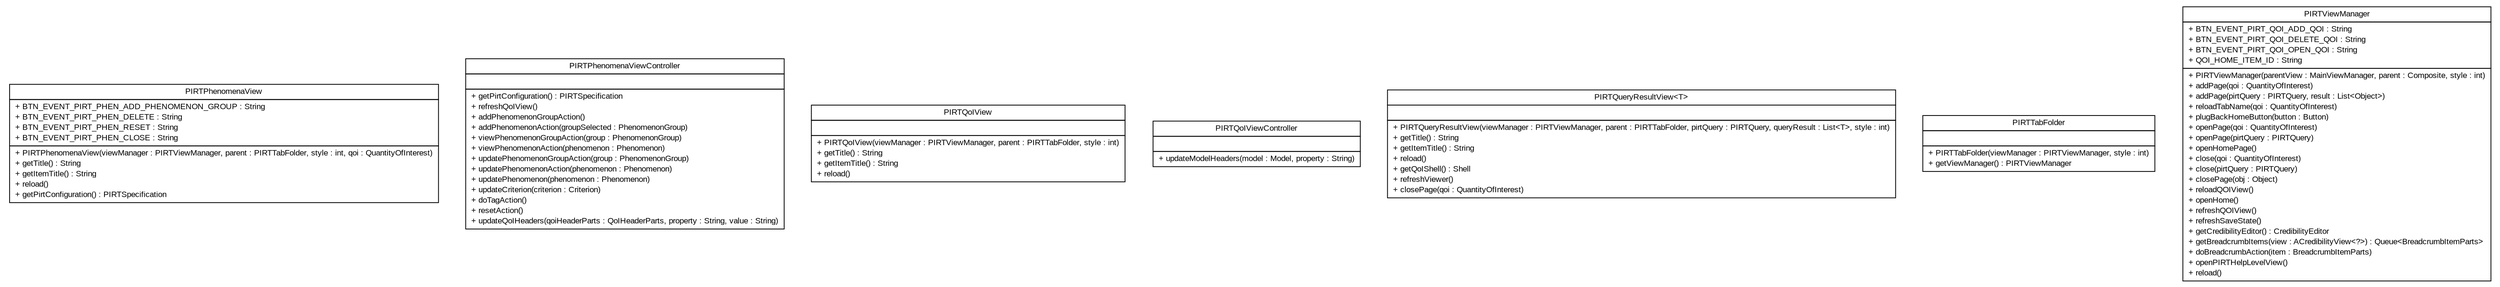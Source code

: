 #!/usr/local/bin/dot
#
# Class diagram 
# Generated by UMLGraph version R5_6-24-gf6e263 (http://www.umlgraph.org/)
#

digraph G {
	edge [fontname="arial",fontsize=10,labelfontname="arial",labelfontsize=10];
	node [fontname="arial",fontsize=10,shape=plaintext];
	nodesep=0.25;
	ranksep=0.5;
	// gov.sandia.cf.parts.ui.pirt.PIRTPhenomenaView
	c26776 [label=<<table title="gov.sandia.cf.parts.ui.pirt.PIRTPhenomenaView" border="0" cellborder="1" cellspacing="0" cellpadding="2" port="p" href="./PIRTPhenomenaView.html">
		<tr><td><table border="0" cellspacing="0" cellpadding="1">
<tr><td align="center" balign="center"> PIRTPhenomenaView </td></tr>
		</table></td></tr>
		<tr><td><table border="0" cellspacing="0" cellpadding="1">
<tr><td align="left" balign="left"> + BTN_EVENT_PIRT_PHEN_ADD_PHENOMENON_GROUP : String </td></tr>
<tr><td align="left" balign="left"> + BTN_EVENT_PIRT_PHEN_DELETE : String </td></tr>
<tr><td align="left" balign="left"> + BTN_EVENT_PIRT_PHEN_RESET : String </td></tr>
<tr><td align="left" balign="left"> + BTN_EVENT_PIRT_PHEN_CLOSE : String </td></tr>
		</table></td></tr>
		<tr><td><table border="0" cellspacing="0" cellpadding="1">
<tr><td align="left" balign="left"> + PIRTPhenomenaView(viewManager : PIRTViewManager, parent : PIRTTabFolder, style : int, qoi : QuantityOfInterest) </td></tr>
<tr><td align="left" balign="left"> + getTitle() : String </td></tr>
<tr><td align="left" balign="left"> + getItemTitle() : String </td></tr>
<tr><td align="left" balign="left"> + reload() </td></tr>
<tr><td align="left" balign="left"> + getPirtConfiguration() : PIRTSpecification </td></tr>
		</table></td></tr>
		</table>>, URL="./PIRTPhenomenaView.html", fontname="arial", fontcolor="black", fontsize=10.0];
	// gov.sandia.cf.parts.ui.pirt.PIRTPhenomenaViewController
	c26777 [label=<<table title="gov.sandia.cf.parts.ui.pirt.PIRTPhenomenaViewController" border="0" cellborder="1" cellspacing="0" cellpadding="2" port="p" href="./PIRTPhenomenaViewController.html">
		<tr><td><table border="0" cellspacing="0" cellpadding="1">
<tr><td align="center" balign="center"> PIRTPhenomenaViewController </td></tr>
		</table></td></tr>
		<tr><td><table border="0" cellspacing="0" cellpadding="1">
<tr><td align="left" balign="left">  </td></tr>
		</table></td></tr>
		<tr><td><table border="0" cellspacing="0" cellpadding="1">
<tr><td align="left" balign="left"> + getPirtConfiguration() : PIRTSpecification </td></tr>
<tr><td align="left" balign="left"> + refreshQoIView() </td></tr>
<tr><td align="left" balign="left"> + addPhenomenonGroupAction() </td></tr>
<tr><td align="left" balign="left"> + addPhenomenonAction(groupSelected : PhenomenonGroup) </td></tr>
<tr><td align="left" balign="left"> + viewPhenomenonGroupAction(group : PhenomenonGroup) </td></tr>
<tr><td align="left" balign="left"> + viewPhenomenonAction(phenomenon : Phenomenon) </td></tr>
<tr><td align="left" balign="left"> + updatePhenomenonGroupAction(group : PhenomenonGroup) </td></tr>
<tr><td align="left" balign="left"> + updatePhenomenonAction(phenomenon : Phenomenon) </td></tr>
<tr><td align="left" balign="left"> + updatePhenomenon(phenomenon : Phenomenon) </td></tr>
<tr><td align="left" balign="left"> + updateCriterion(criterion : Criterion) </td></tr>
<tr><td align="left" balign="left"> + doTagAction() </td></tr>
<tr><td align="left" balign="left"> + resetAction() </td></tr>
<tr><td align="left" balign="left"> + updateQoIHeaders(qoiHeaderParts : QoIHeaderParts, property : String, value : String) </td></tr>
		</table></td></tr>
		</table>>, URL="./PIRTPhenomenaViewController.html", fontname="arial", fontcolor="black", fontsize=10.0];
	// gov.sandia.cf.parts.ui.pirt.PIRTQoIView
	c26778 [label=<<table title="gov.sandia.cf.parts.ui.pirt.PIRTQoIView" border="0" cellborder="1" cellspacing="0" cellpadding="2" port="p" href="./PIRTQoIView.html">
		<tr><td><table border="0" cellspacing="0" cellpadding="1">
<tr><td align="center" balign="center"> PIRTQoIView </td></tr>
		</table></td></tr>
		<tr><td><table border="0" cellspacing="0" cellpadding="1">
<tr><td align="left" balign="left">  </td></tr>
		</table></td></tr>
		<tr><td><table border="0" cellspacing="0" cellpadding="1">
<tr><td align="left" balign="left"> + PIRTQoIView(viewManager : PIRTViewManager, parent : PIRTTabFolder, style : int) </td></tr>
<tr><td align="left" balign="left"> + getTitle() : String </td></tr>
<tr><td align="left" balign="left"> + getItemTitle() : String </td></tr>
<tr><td align="left" balign="left"> + reload() </td></tr>
		</table></td></tr>
		</table>>, URL="./PIRTQoIView.html", fontname="arial", fontcolor="black", fontsize=10.0];
	// gov.sandia.cf.parts.ui.pirt.PIRTQoIViewController
	c26779 [label=<<table title="gov.sandia.cf.parts.ui.pirt.PIRTQoIViewController" border="0" cellborder="1" cellspacing="0" cellpadding="2" port="p" href="./PIRTQoIViewController.html">
		<tr><td><table border="0" cellspacing="0" cellpadding="1">
<tr><td align="center" balign="center"> PIRTQoIViewController </td></tr>
		</table></td></tr>
		<tr><td><table border="0" cellspacing="0" cellpadding="1">
<tr><td align="left" balign="left">  </td></tr>
		</table></td></tr>
		<tr><td><table border="0" cellspacing="0" cellpadding="1">
<tr><td align="left" balign="left"> + updateModelHeaders(model : Model, property : String) </td></tr>
		</table></td></tr>
		</table>>, URL="./PIRTQoIViewController.html", fontname="arial", fontcolor="black", fontsize=10.0];
	// gov.sandia.cf.parts.ui.pirt.PIRTQueryResultView<T>
	c26780 [label=<<table title="gov.sandia.cf.parts.ui.pirt.PIRTQueryResultView" border="0" cellborder="1" cellspacing="0" cellpadding="2" port="p" href="./PIRTQueryResultView.html">
		<tr><td><table border="0" cellspacing="0" cellpadding="1">
<tr><td align="center" balign="center"> PIRTQueryResultView&lt;T&gt; </td></tr>
		</table></td></tr>
		<tr><td><table border="0" cellspacing="0" cellpadding="1">
<tr><td align="left" balign="left">  </td></tr>
		</table></td></tr>
		<tr><td><table border="0" cellspacing="0" cellpadding="1">
<tr><td align="left" balign="left"> + PIRTQueryResultView(viewManager : PIRTViewManager, parent : PIRTTabFolder, pirtQuery : PIRTQuery, queryResult : List&lt;T&gt;, style : int) </td></tr>
<tr><td align="left" balign="left"> + getTitle() : String </td></tr>
<tr><td align="left" balign="left"> + getItemTitle() : String </td></tr>
<tr><td align="left" balign="left"> + reload() </td></tr>
<tr><td align="left" balign="left"> + getQoIShell() : Shell </td></tr>
<tr><td align="left" balign="left"> + refreshViewer() </td></tr>
<tr><td align="left" balign="left"> + closePage(qoi : QuantityOfInterest) </td></tr>
		</table></td></tr>
		</table>>, URL="./PIRTQueryResultView.html", fontname="arial", fontcolor="black", fontsize=10.0];
	// gov.sandia.cf.parts.ui.pirt.PIRTTabFolder
	c26781 [label=<<table title="gov.sandia.cf.parts.ui.pirt.PIRTTabFolder" border="0" cellborder="1" cellspacing="0" cellpadding="2" port="p" href="./PIRTTabFolder.html">
		<tr><td><table border="0" cellspacing="0" cellpadding="1">
<tr><td align="center" balign="center"> PIRTTabFolder </td></tr>
		</table></td></tr>
		<tr><td><table border="0" cellspacing="0" cellpadding="1">
<tr><td align="left" balign="left">  </td></tr>
		</table></td></tr>
		<tr><td><table border="0" cellspacing="0" cellpadding="1">
<tr><td align="left" balign="left"> + PIRTTabFolder(viewManager : PIRTViewManager, style : int) </td></tr>
<tr><td align="left" balign="left"> + getViewManager() : PIRTViewManager </td></tr>
		</table></td></tr>
		</table>>, URL="./PIRTTabFolder.html", fontname="arial", fontcolor="black", fontsize=10.0];
	// gov.sandia.cf.parts.ui.pirt.PIRTViewManager
	c26782 [label=<<table title="gov.sandia.cf.parts.ui.pirt.PIRTViewManager" border="0" cellborder="1" cellspacing="0" cellpadding="2" port="p" href="./PIRTViewManager.html">
		<tr><td><table border="0" cellspacing="0" cellpadding="1">
<tr><td align="center" balign="center"> PIRTViewManager </td></tr>
		</table></td></tr>
		<tr><td><table border="0" cellspacing="0" cellpadding="1">
<tr><td align="left" balign="left"> + BTN_EVENT_PIRT_QOI_ADD_QOI : String </td></tr>
<tr><td align="left" balign="left"> + BTN_EVENT_PIRT_QOI_DELETE_QOI : String </td></tr>
<tr><td align="left" balign="left"> + BTN_EVENT_PIRT_QOI_OPEN_QOI : String </td></tr>
<tr><td align="left" balign="left"> + QOI_HOME_ITEM_ID : String </td></tr>
		</table></td></tr>
		<tr><td><table border="0" cellspacing="0" cellpadding="1">
<tr><td align="left" balign="left"> + PIRTViewManager(parentView : MainViewManager, parent : Composite, style : int) </td></tr>
<tr><td align="left" balign="left"> + addPage(qoi : QuantityOfInterest) </td></tr>
<tr><td align="left" balign="left"> + addPage(pirtQuery : PIRTQuery, result : List&lt;Object&gt;) </td></tr>
<tr><td align="left" balign="left"> + reloadTabName(qoi : QuantityOfInterest) </td></tr>
<tr><td align="left" balign="left"> + plugBackHomeButton(button : Button) </td></tr>
<tr><td align="left" balign="left"> + openPage(qoi : QuantityOfInterest) </td></tr>
<tr><td align="left" balign="left"> + openPage(pirtQuery : PIRTQuery) </td></tr>
<tr><td align="left" balign="left"> + openHomePage() </td></tr>
<tr><td align="left" balign="left"> + close(qoi : QuantityOfInterest) </td></tr>
<tr><td align="left" balign="left"> + close(pirtQuery : PIRTQuery) </td></tr>
<tr><td align="left" balign="left"> + closePage(obj : Object) </td></tr>
<tr><td align="left" balign="left"> + reloadQOIView() </td></tr>
<tr><td align="left" balign="left"> + openHome() </td></tr>
<tr><td align="left" balign="left"> + refreshQOIView() </td></tr>
<tr><td align="left" balign="left"> + refreshSaveState() </td></tr>
<tr><td align="left" balign="left"> + getCredibilityEditor() : CredibilityEditor </td></tr>
<tr><td align="left" balign="left"> + getBreadcrumbItems(view : ACredibilityView&lt;?&gt;) : Queue&lt;BreadcrumbItemParts&gt; </td></tr>
<tr><td align="left" balign="left"> + doBreadcrumbAction(item : BreadcrumbItemParts) </td></tr>
<tr><td align="left" balign="left"> + openPIRTHelpLevelView() </td></tr>
<tr><td align="left" balign="left"> + reload() </td></tr>
		</table></td></tr>
		</table>>, URL="./PIRTViewManager.html", fontname="arial", fontcolor="black", fontsize=10.0];
}

